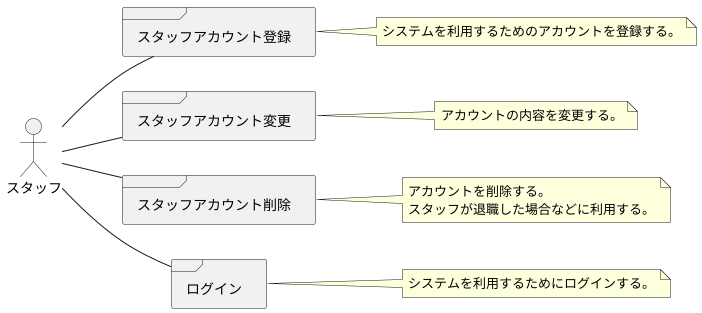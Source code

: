 @startuml UsageScene

left to right direction

actor スタッフ

frame スタッフアカウント登録
note right of スタッフアカウント登録
システムを利用するためのアカウントを登録する。
end note

frame スタッフアカウント変更
note right of スタッフアカウント変更
アカウントの内容を変更する。
end note

frame スタッフアカウント削除
note right of スタッフアカウント削除
アカウントを削除する。
スタッフが退職した場合などに利用する。
end note

frame ログイン
note right of ログイン
システムを利用するためにログインする。
end note

スタッフ -- スタッフアカウント登録
スタッフ -- スタッフアカウント削除
スタッフ -- スタッフアカウント変更
スタッフ -- ログイン

@enduml
